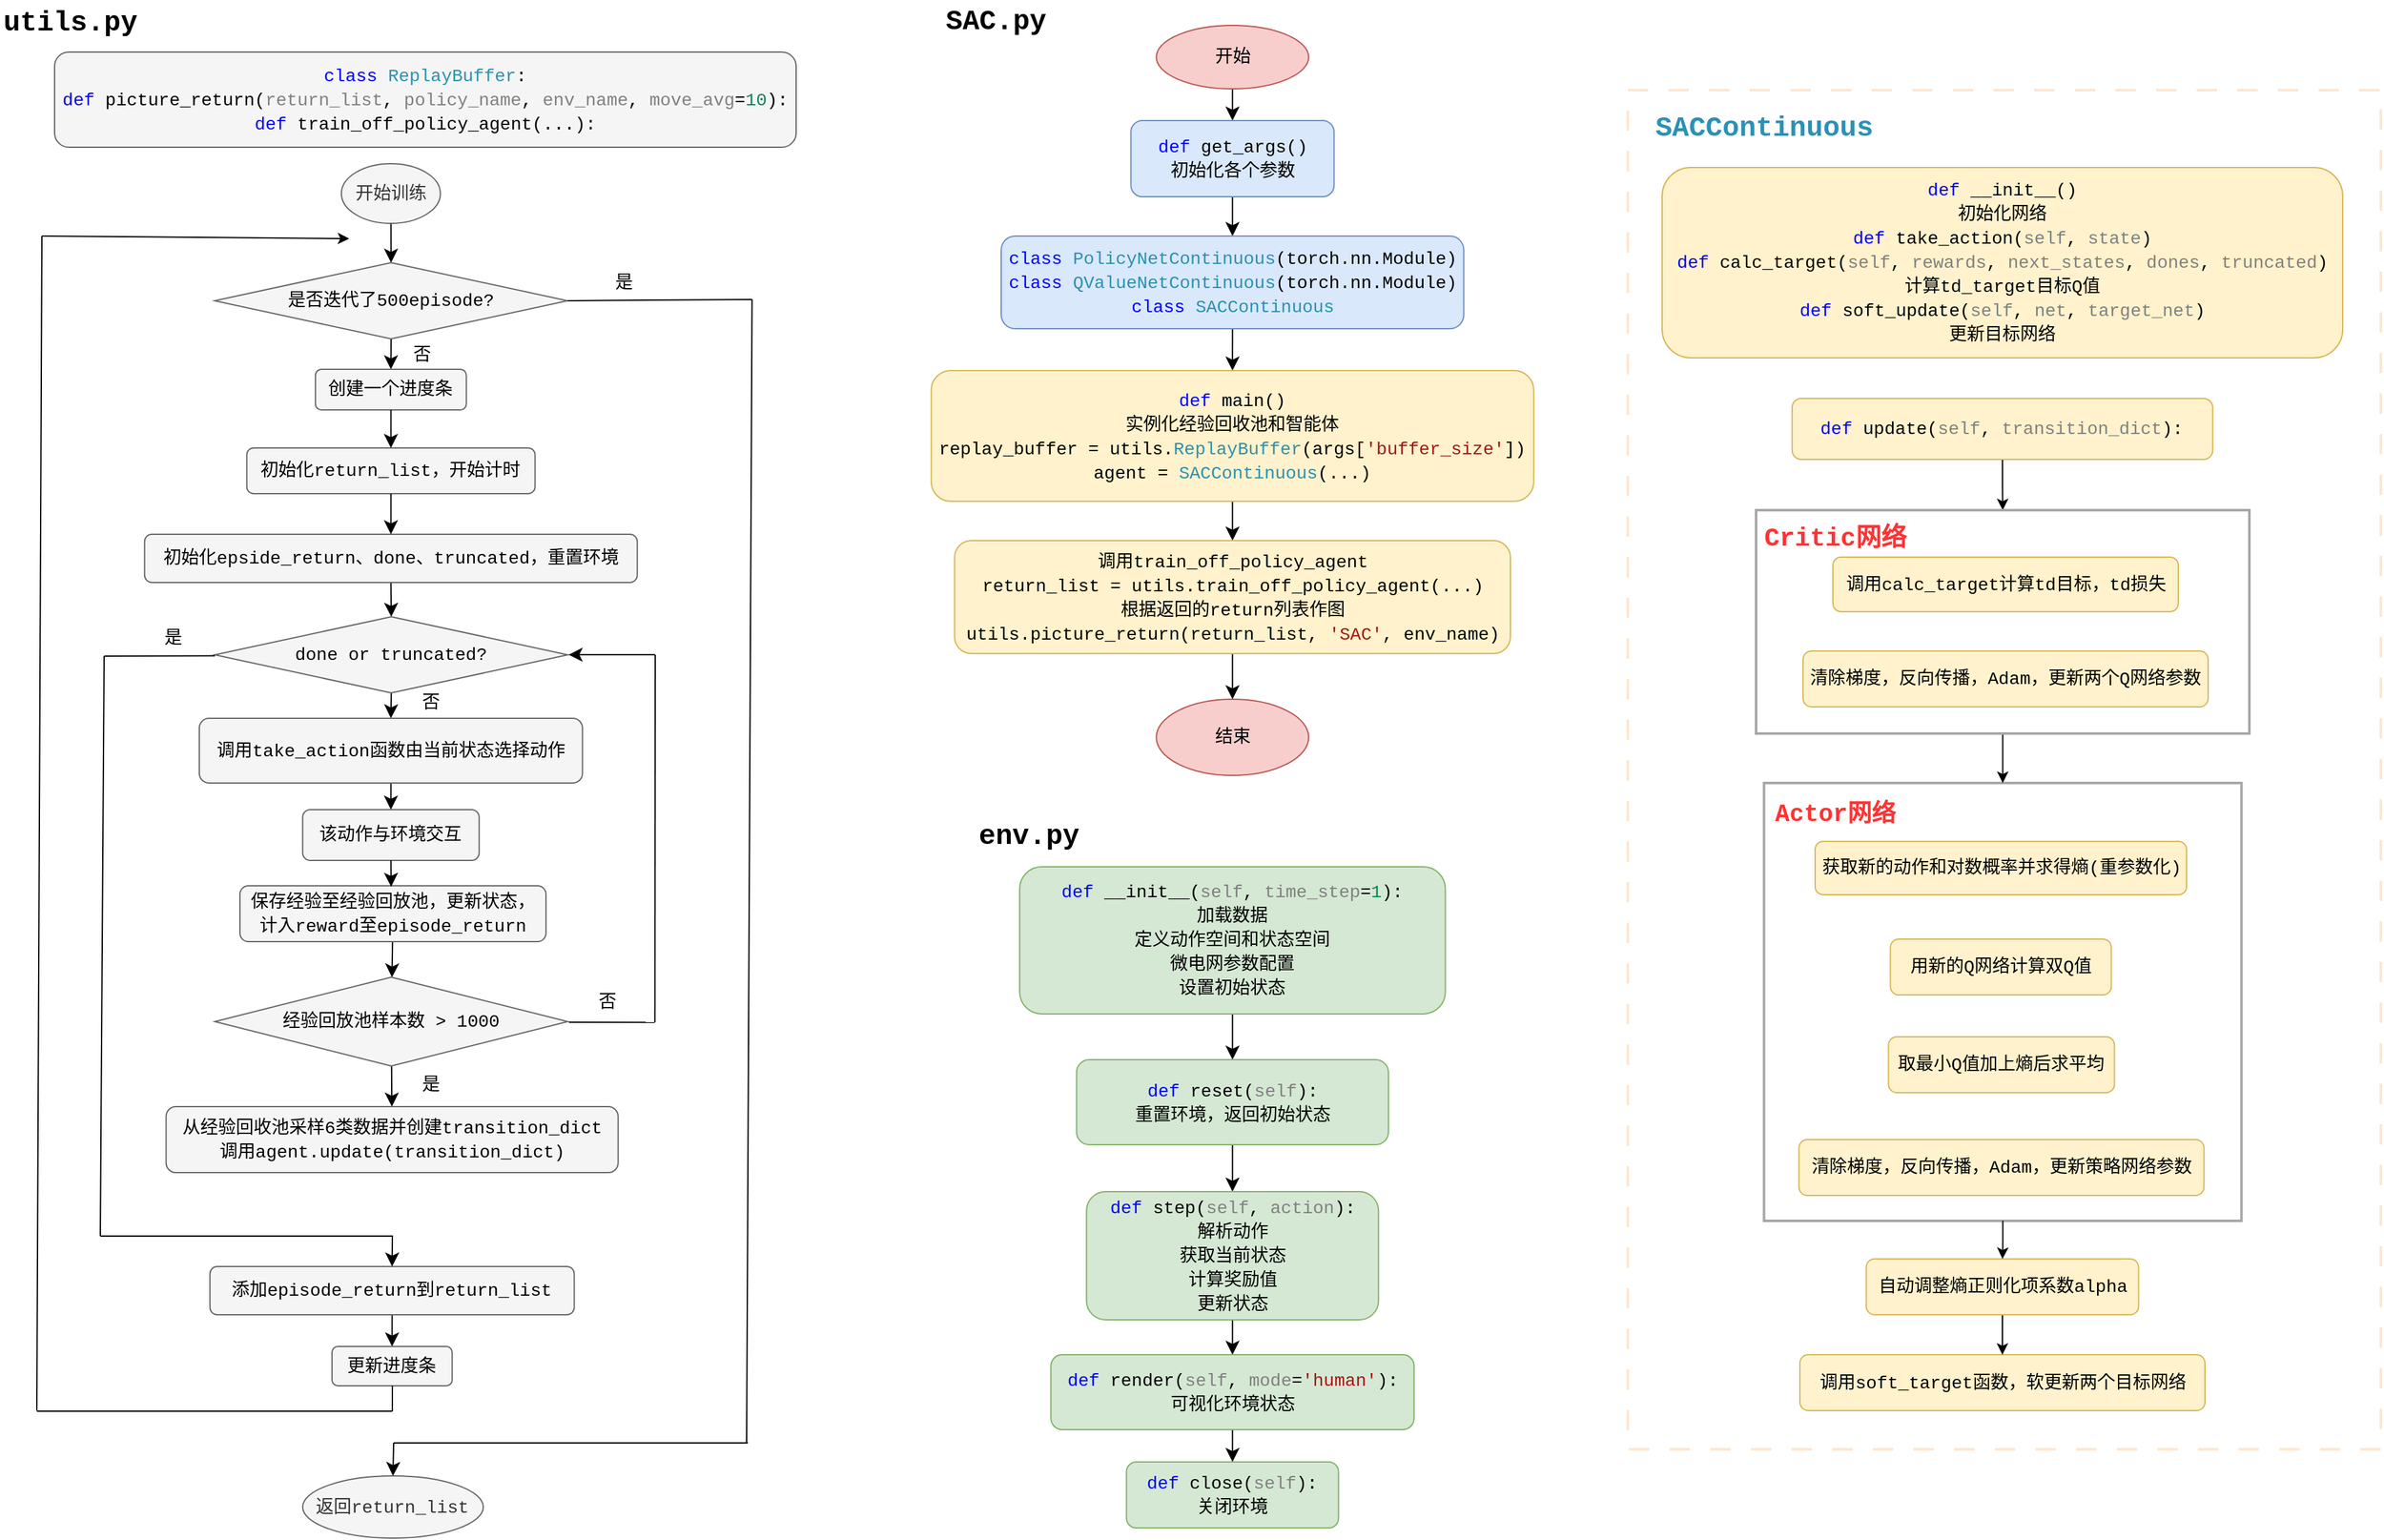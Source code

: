 <mxfile version="26.1.1">
  <diagram name="Page-1" id="2-K37lG_qAuhPMhZeAws">
    <mxGraphModel dx="798" dy="810" grid="0" gridSize="10" guides="1" tooltips="1" connect="1" arrows="1" fold="1" page="0" pageScale="1" pageWidth="850" pageHeight="1100" math="0" shadow="0">
      <root>
        <mxCell id="0" />
        <mxCell id="1" parent="0" />
        <mxCell id="En-3-Ab8u_--9aWws0Ke-8" value="" style="rounded=0;whiteSpace=wrap;html=1;fillStyle=auto;strokeWidth=2;strokeColor=light-dark(#ffe6cc, #ededed);dashed=1;dashPattern=8 8;" vertex="1" parent="1">
          <mxGeometry x="1306" y="-62" width="593" height="1071" as="geometry" />
        </mxCell>
        <mxCell id="_XnJlNF0hF8tQ8OMko_6-184" value="&lt;span style=&quot;font-family: &amp;quot;JetBrains Mono&amp;quot;, Consolas, &amp;quot;Courier New&amp;quot;, monospace, Consolas, &amp;quot;Courier New&amp;quot;, monospace; white-space-collapse: preserve;&quot;&gt;&lt;font style=&quot;font-size: 22px;&quot;&gt;SAC.py&lt;/font&gt;&lt;/span&gt;" style="text;strokeColor=none;fillColor=none;html=1;fontSize=24;fontStyle=1;verticalAlign=middle;align=center;" parent="1" vertex="1">
          <mxGeometry x="753.77" y="-133" width="108.23" height="32" as="geometry" />
        </mxCell>
        <mxCell id="_XnJlNF0hF8tQ8OMko_6-1" style="edgeStyle=none;curved=1;rounded=0;orthogonalLoop=1;jettySize=auto;html=1;exitX=0.5;exitY=1;exitDx=0;exitDy=0;entryX=0.5;entryY=0;entryDx=0;entryDy=0;fontSize=12;startSize=8;endSize=8;" parent="1" source="_XnJlNF0hF8tQ8OMko_6-2" target="_XnJlNF0hF8tQ8OMko_6-4" edge="1">
          <mxGeometry relative="1" as="geometry" />
        </mxCell>
        <mxCell id="_XnJlNF0hF8tQ8OMko_6-2" value="&lt;div style=&quot;font-family: &amp;quot;JetBrains Mono&amp;quot;, Consolas, &amp;quot;Courier New&amp;quot;, monospace, Consolas, &amp;quot;Courier New&amp;quot;, monospace; font-size: 14px; line-height: 19px; white-space: pre;&quot;&gt;&lt;span style=&quot;color: rgb(0, 0, 255);&quot;&gt;def&lt;/span&gt; __init__(&lt;span style=&quot;color: rgb(128, 128, 128);&quot;&gt;self&lt;/span&gt;, &lt;span style=&quot;color: rgb(128, 128, 128);&quot;&gt;time_step&lt;/span&gt;=&lt;span style=&quot;color: rgb(9, 134, 88);&quot;&gt;1&lt;/span&gt;):&lt;/div&gt;&lt;div style=&quot;font-family: &amp;quot;JetBrains Mono&amp;quot;, Consolas, &amp;quot;Courier New&amp;quot;, monospace, Consolas, &amp;quot;Courier New&amp;quot;, monospace; font-size: 14px; line-height: 19px; white-space: pre;&quot;&gt;加载数据&lt;/div&gt;&lt;div style=&quot;font-family: &amp;quot;JetBrains Mono&amp;quot;, Consolas, &amp;quot;Courier New&amp;quot;, monospace, Consolas, &amp;quot;Courier New&amp;quot;, monospace; font-size: 14px; line-height: 19px; white-space: pre;&quot;&gt;定义动作空间和状态空间&lt;/div&gt;&lt;div style=&quot;font-family: &amp;quot;JetBrains Mono&amp;quot;, Consolas, &amp;quot;Courier New&amp;quot;, monospace, Consolas, &amp;quot;Courier New&amp;quot;, monospace; font-size: 14px; line-height: 19px; white-space: pre;&quot;&gt;微电网参数配置&lt;/div&gt;&lt;div style=&quot;font-family: &amp;quot;JetBrains Mono&amp;quot;, Consolas, &amp;quot;Courier New&amp;quot;, monospace, Consolas, &amp;quot;Courier New&amp;quot;, monospace; font-size: 14px; line-height: 19px; white-space: pre;&quot;&gt;设置初始状态&lt;/div&gt;" style="rounded=1;whiteSpace=wrap;html=1;fillColor=#d5e8d4;strokeColor=#82b366;fontFamily=Poppins;fontSource=https%3A%2F%2Ffonts.googleapis.com%2Fcss%3Ffamily%3DPoppins;" parent="1" vertex="1">
          <mxGeometry x="827.03" y="550" width="335.26" height="116" as="geometry" />
        </mxCell>
        <mxCell id="_XnJlNF0hF8tQ8OMko_6-10" style="edgeStyle=none;curved=1;rounded=0;orthogonalLoop=1;jettySize=auto;html=1;exitX=0.5;exitY=1;exitDx=0;exitDy=0;entryX=0.5;entryY=0;entryDx=0;entryDy=0;fontSize=12;startSize=8;endSize=8;" parent="1" source="_XnJlNF0hF8tQ8OMko_6-4" target="_XnJlNF0hF8tQ8OMko_6-6" edge="1">
          <mxGeometry relative="1" as="geometry" />
        </mxCell>
        <mxCell id="_XnJlNF0hF8tQ8OMko_6-4" value="&lt;div style=&quot;font-family: &amp;quot;JetBrains Mono&amp;quot;, Consolas, &amp;quot;Courier New&amp;quot;, monospace, Consolas, &amp;quot;Courier New&amp;quot;, monospace; font-size: 14px; line-height: 19px; white-space: pre;&quot;&gt;&lt;span style=&quot;color: rgb(0, 0, 255);&quot;&gt;def&lt;/span&gt; reset(&lt;span style=&quot;color: rgb(128, 128, 128);&quot;&gt;self&lt;/span&gt;):&lt;/div&gt;&lt;div style=&quot;font-family: &amp;quot;JetBrains Mono&amp;quot;, Consolas, &amp;quot;Courier New&amp;quot;, monospace, Consolas, &amp;quot;Courier New&amp;quot;, monospace; font-size: 14px; line-height: 19px; white-space: pre;&quot;&gt;重置环境，返回初始状态&lt;/div&gt;" style="rounded=1;whiteSpace=wrap;html=1;fillColor=#d5e8d4;strokeColor=#82b366;fontFamily=Poppins;fontSource=https%3A%2F%2Ffonts.googleapis.com%2Fcss%3Ffamily%3DPoppins;align=center;" parent="1" vertex="1">
          <mxGeometry x="871.84" y="702" width="245.63" height="67" as="geometry" />
        </mxCell>
        <mxCell id="_XnJlNF0hF8tQ8OMko_6-25" style="edgeStyle=none;curved=1;rounded=0;orthogonalLoop=1;jettySize=auto;html=1;exitX=0.5;exitY=1;exitDx=0;exitDy=0;entryX=0.5;entryY=0;entryDx=0;entryDy=0;fontSize=12;startSize=8;endSize=8;" parent="1" source="_XnJlNF0hF8tQ8OMko_6-6" target="_XnJlNF0hF8tQ8OMko_6-7" edge="1">
          <mxGeometry relative="1" as="geometry" />
        </mxCell>
        <mxCell id="_XnJlNF0hF8tQ8OMko_6-6" value="&lt;div style=&quot;font-family: &amp;quot;JetBrains Mono&amp;quot;, Consolas, &amp;quot;Courier New&amp;quot;, monospace, Consolas, &amp;quot;Courier New&amp;quot;, monospace; font-size: 14px; line-height: 19px; white-space: pre;&quot;&gt;&lt;span style=&quot;color: rgb(0, 0, 255);&quot;&gt;def&lt;/span&gt; step(&lt;span style=&quot;color: rgb(128, 128, 128);&quot;&gt;self&lt;/span&gt;, &lt;span style=&quot;color: rgb(128, 128, 128);&quot;&gt;action&lt;/span&gt;):&lt;/div&gt;&lt;div style=&quot;font-family: &amp;quot;JetBrains Mono&amp;quot;, Consolas, &amp;quot;Courier New&amp;quot;, monospace, Consolas, &amp;quot;Courier New&amp;quot;, monospace; font-size: 14px; line-height: 19px; white-space: pre;&quot;&gt;解析动作&lt;/div&gt;&lt;div style=&quot;font-family: &amp;quot;JetBrains Mono&amp;quot;, Consolas, &amp;quot;Courier New&amp;quot;, monospace, Consolas, &amp;quot;Courier New&amp;quot;, monospace; font-size: 14px; line-height: 19px; white-space: pre;&quot;&gt;获取当前状态&lt;/div&gt;&lt;div style=&quot;font-family: &amp;quot;JetBrains Mono&amp;quot;, Consolas, &amp;quot;Courier New&amp;quot;, monospace, Consolas, &amp;quot;Courier New&amp;quot;, monospace; font-size: 14px; line-height: 19px; white-space: pre;&quot;&gt;计算奖励值&lt;/div&gt;&lt;div style=&quot;font-family: &amp;quot;JetBrains Mono&amp;quot;, Consolas, &amp;quot;Courier New&amp;quot;, monospace, Consolas, &amp;quot;Courier New&amp;quot;, monospace; font-size: 14px; line-height: 19px; white-space: pre;&quot;&gt;更新状态&lt;/div&gt;" style="rounded=1;whiteSpace=wrap;html=1;fillColor=#d5e8d4;strokeColor=#82b366;fontFamily=Poppins;fontSource=https%3A%2F%2Ffonts.googleapis.com%2Fcss%3Ffamily%3DPoppins;align=center;" parent="1" vertex="1">
          <mxGeometry x="879.65" y="806" width="230" height="101" as="geometry" />
        </mxCell>
        <mxCell id="_XnJlNF0hF8tQ8OMko_6-26" style="edgeStyle=none;curved=1;rounded=0;orthogonalLoop=1;jettySize=auto;html=1;exitX=0.5;exitY=1;exitDx=0;exitDy=0;entryX=0.5;entryY=0;entryDx=0;entryDy=0;fontSize=12;startSize=8;endSize=8;" parent="1" source="_XnJlNF0hF8tQ8OMko_6-7" target="_XnJlNF0hF8tQ8OMko_6-9" edge="1">
          <mxGeometry relative="1" as="geometry" />
        </mxCell>
        <mxCell id="_XnJlNF0hF8tQ8OMko_6-7" value="&lt;div style=&quot;font-family: &amp;quot;JetBrains Mono&amp;quot;, Consolas, &amp;quot;Courier New&amp;quot;, monospace, Consolas, &amp;quot;Courier New&amp;quot;, monospace; font-size: 14px; line-height: 19px; white-space: pre;&quot;&gt;&lt;span style=&quot;color: rgb(0, 0, 255);&quot;&gt;def&lt;/span&gt; render(&lt;span style=&quot;color: rgb(128, 128, 128);&quot;&gt;self&lt;/span&gt;, &lt;span style=&quot;color: rgb(128, 128, 128);&quot;&gt;mode&lt;/span&gt;=&lt;span style=&quot;color: rgb(163, 21, 21);&quot;&gt;&#39;human&#39;&lt;/span&gt;):&lt;/div&gt;&lt;div style=&quot;font-family: &amp;quot;JetBrains Mono&amp;quot;, Consolas, &amp;quot;Courier New&amp;quot;, monospace, Consolas, &amp;quot;Courier New&amp;quot;, monospace; font-size: 14px; line-height: 19px; white-space: pre;&quot;&gt;可视化环境状态&lt;/div&gt;" style="rounded=1;whiteSpace=wrap;html=1;fillColor=#d5e8d4;strokeColor=#82b366;fontFamily=Poppins;fontSource=https%3A%2F%2Ffonts.googleapis.com%2Fcss%3Ffamily%3DPoppins;align=center;" parent="1" vertex="1">
          <mxGeometry x="851.65" y="934.5" width="286" height="59" as="geometry" />
        </mxCell>
        <mxCell id="_XnJlNF0hF8tQ8OMko_6-9" value="&lt;div style=&quot;font-family: &amp;quot;JetBrains Mono&amp;quot;, Consolas, &amp;quot;Courier New&amp;quot;, monospace, Consolas, &amp;quot;Courier New&amp;quot;, monospace; font-size: 14px; line-height: 19px; white-space: pre;&quot;&gt;&lt;span style=&quot;color: rgb(0, 0, 255);&quot;&gt;def&lt;/span&gt; close(&lt;span style=&quot;color: rgb(128, 128, 128);&quot;&gt;self&lt;/span&gt;):&lt;/div&gt;&lt;div style=&quot;font-family: &amp;quot;JetBrains Mono&amp;quot;, Consolas, &amp;quot;Courier New&amp;quot;, monospace, Consolas, &amp;quot;Courier New&amp;quot;, monospace; font-size: 14px; line-height: 19px; white-space: pre;&quot;&gt;关闭环境&lt;/div&gt;" style="rounded=1;whiteSpace=wrap;html=1;fillColor=#d5e8d4;strokeColor=#82b366;fontFamily=Poppins;fontSource=https%3A%2F%2Ffonts.googleapis.com%2Fcss%3Ffamily%3DPoppins;align=center;" parent="1" vertex="1">
          <mxGeometry x="911.15" y="1019" width="167.01" height="52" as="geometry" />
        </mxCell>
        <mxCell id="_XnJlNF0hF8tQ8OMko_6-12" style="edgeStyle=none;curved=1;rounded=0;orthogonalLoop=1;jettySize=auto;html=1;exitX=0.5;exitY=1;exitDx=0;exitDy=0;fontSize=12;startSize=8;endSize=8;" parent="1" target="_XnJlNF0hF8tQ8OMko_6-15" edge="1">
          <mxGeometry relative="1" as="geometry">
            <mxPoint x="994.64" y="-64" as="sourcePoint" />
          </mxGeometry>
        </mxCell>
        <mxCell id="_XnJlNF0hF8tQ8OMko_6-14" style="edgeStyle=none;curved=1;rounded=0;orthogonalLoop=1;jettySize=auto;html=1;exitX=0.5;exitY=1;exitDx=0;exitDy=0;entryX=0.5;entryY=0;entryDx=0;entryDy=0;fontSize=12;startSize=8;endSize=8;" parent="1" source="_XnJlNF0hF8tQ8OMko_6-15" target="_XnJlNF0hF8tQ8OMko_6-17" edge="1">
          <mxGeometry relative="1" as="geometry" />
        </mxCell>
        <mxCell id="_XnJlNF0hF8tQ8OMko_6-15" value="&lt;div style=&quot;font-family: &amp;quot;JetBrains Mono&amp;quot;, Consolas, &amp;quot;Courier New&amp;quot;, monospace, Consolas, &amp;quot;Courier New&amp;quot;, monospace; font-size: 14px; line-height: 19px; white-space: pre;&quot;&gt;&lt;span style=&quot;color: rgb(0, 0, 255);&quot;&gt;def&lt;/span&gt; get_args()&lt;/div&gt;&lt;div style=&quot;font-family: &amp;quot;JetBrains Mono&amp;quot;, Consolas, &amp;quot;Courier New&amp;quot;, monospace, Consolas, &amp;quot;Courier New&amp;quot;, monospace; font-size: 14px; line-height: 19px; white-space: pre;&quot;&gt;初始化各个参数&lt;/div&gt;" style="rounded=1;whiteSpace=wrap;html=1;fillColor=#dae8fc;strokeColor=#6c8ebf;fontFamily=Poppins;fontSource=https%3A%2F%2Ffonts.googleapis.com%2Fcss%3Ffamily%3DPoppins;" parent="1" vertex="1">
          <mxGeometry x="914.64" y="-38" width="160" height="60" as="geometry" />
        </mxCell>
        <mxCell id="_XnJlNF0hF8tQ8OMko_6-16" value="" style="edgeStyle=none;curved=1;rounded=0;orthogonalLoop=1;jettySize=auto;html=1;fontSize=12;startSize=8;endSize=8;" parent="1" source="_XnJlNF0hF8tQ8OMko_6-17" target="_XnJlNF0hF8tQ8OMko_6-19" edge="1">
          <mxGeometry relative="1" as="geometry" />
        </mxCell>
        <mxCell id="_XnJlNF0hF8tQ8OMko_6-17" value="&lt;div style=&quot;font-family: &amp;quot;JetBrains Mono&amp;quot;, Consolas, &amp;quot;Courier New&amp;quot;, monospace, Consolas, &amp;quot;Courier New&amp;quot;, monospace; font-size: 14px; line-height: 19px; white-space: pre;&quot;&gt;&lt;span style=&quot;color: rgb(0, 0, 255);&quot;&gt;class&lt;/span&gt; &lt;span style=&quot;color: rgb(43, 145, 175);&quot;&gt;PolicyNetContinuous&lt;/span&gt;(torch.nn.&lt;span&gt;&lt;font style=&quot;color: rgb(0, 0, 0);&quot;&gt;Module&lt;/font&gt;&lt;/span&gt;)&lt;/div&gt;&lt;div&gt;&lt;div style=&quot;font-family: &amp;quot;JetBrains Mono&amp;quot;, Consolas, &amp;quot;Courier New&amp;quot;, monospace, Consolas, &amp;quot;Courier New&amp;quot;, monospace; font-size: 14px; line-height: 19px; white-space: pre;&quot;&gt;&lt;span style=&quot;color: rgb(0, 0, 255);&quot;&gt;class&lt;/span&gt; &lt;span style=&quot;color: rgb(43, 145, 175);&quot;&gt;QValueNetContinuous&lt;/span&gt;(torch.nn.&lt;span&gt;&lt;font style=&quot;color: rgb(0, 0, 0);&quot;&gt;Module&lt;/font&gt;&lt;/span&gt;)&lt;/div&gt;&lt;div style=&quot;font-family: &amp;quot;JetBrains Mono&amp;quot;, Consolas, &amp;quot;Courier New&amp;quot;, monospace, Consolas, &amp;quot;Courier New&amp;quot;, monospace; font-size: 14px; line-height: 19px; white-space: pre;&quot;&gt;&lt;div style=&quot;line-height: 19px;&quot;&gt;&lt;span style=&quot;color: rgb(0, 0, 255);&quot;&gt;class&lt;/span&gt; &lt;span style=&quot;color: rgb(43, 145, 175);&quot;&gt;SACContinuous&lt;/span&gt;&lt;/div&gt;&lt;/div&gt;&lt;/div&gt;" style="rounded=1;whiteSpace=wrap;html=1;fillColor=#dae8fc;strokeColor=#6c8ebf;fontFamily=Poppins;fontSource=https%3A%2F%2Ffonts.googleapis.com%2Fcss%3Ffamily%3DPoppins;align=center;" parent="1" vertex="1">
          <mxGeometry x="812.52" y="53" width="364.25" height="73" as="geometry" />
        </mxCell>
        <mxCell id="_XnJlNF0hF8tQ8OMko_6-64" value="" style="edgeStyle=none;curved=1;rounded=0;orthogonalLoop=1;jettySize=auto;html=1;fontSize=12;startSize=8;endSize=8;" parent="1" source="_XnJlNF0hF8tQ8OMko_6-19" target="_XnJlNF0hF8tQ8OMko_6-63" edge="1">
          <mxGeometry relative="1" as="geometry" />
        </mxCell>
        <mxCell id="_XnJlNF0hF8tQ8OMko_6-19" value="&lt;div style=&quot;font-family: &amp;quot;JetBrains Mono&amp;quot;, Consolas, &amp;quot;Courier New&amp;quot;, monospace, Consolas, &amp;quot;Courier New&amp;quot;, monospace; font-size: 14px; line-height: 19px; white-space: pre;&quot;&gt;&lt;span style=&quot;color: rgb(0, 0, 255);&quot;&gt;def&lt;/span&gt; main()&lt;/div&gt;&lt;div style=&quot;font-family: &amp;quot;JetBrains Mono&amp;quot;, Consolas, &amp;quot;Courier New&amp;quot;, monospace, Consolas, &amp;quot;Courier New&amp;quot;, monospace; font-size: 14px; line-height: 19px; white-space: pre;&quot;&gt;实例化经验回收池和智能体&lt;/div&gt;&lt;div style=&quot;font-family: &amp;quot;JetBrains Mono&amp;quot;, Consolas, &amp;quot;Courier New&amp;quot;, monospace, Consolas, &amp;quot;Courier New&amp;quot;, monospace; font-size: 14px; line-height: 19px; white-space: pre;&quot;&gt;&lt;div style=&quot;line-height: 19px;&quot;&gt;replay_buffer = utils.&lt;span style=&quot;color: rgb(43, 145, 175);&quot;&gt;ReplayBuffer&lt;/span&gt;(args[&lt;span style=&quot;color: rgb(163, 21, 21);&quot;&gt;&#39;buffer_size&#39;&lt;/span&gt;])&lt;/div&gt;&lt;div style=&quot;line-height: 19px;&quot;&gt;&lt;div style=&quot;line-height: 19px;&quot;&gt;agent = &lt;span style=&quot;color: rgb(43, 145, 175);&quot;&gt;SACContinuous&lt;/span&gt;(...)&lt;/div&gt;&lt;/div&gt;&lt;/div&gt;" style="whiteSpace=wrap;html=1;fontFamily=Poppins;align=center;fillColor=#fff2cc;strokeColor=#d6b656;rounded=1;fontSource=https%3A%2F%2Ffonts.googleapis.com%2Fcss%3Ffamily%3DPoppins;" parent="1" vertex="1">
          <mxGeometry x="757.39" y="159" width="474.5" height="103" as="geometry" />
        </mxCell>
        <mxCell id="_XnJlNF0hF8tQ8OMko_6-22" value="&lt;div style=&quot;font-family: &amp;quot;JetBrains Mono&amp;quot;, Consolas, &amp;quot;Courier New&amp;quot;, monospace, Consolas, &amp;quot;Courier New&amp;quot;, monospace; font-size: 14px; line-height: 19px; white-space: pre;&quot;&gt;&lt;div style=&quot;line-height: 19px;&quot;&gt;&lt;span style=&quot;color: rgb(0, 0, 255);&quot;&gt;def&lt;/span&gt; __init__()&lt;/div&gt;&lt;div style=&quot;line-height: 19px;&quot;&gt;初始化网络&lt;/div&gt;&lt;div style=&quot;line-height: 19px;&quot;&gt;&lt;div style=&quot;line-height: 19px;&quot;&gt;&lt;span style=&quot;color: rgb(0, 0, 255);&quot;&gt;def&lt;/span&gt; take_action(&lt;span style=&quot;color: rgb(128, 128, 128);&quot;&gt;self&lt;/span&gt;, &lt;span style=&quot;color: rgb(128, 128, 128);&quot;&gt;state&lt;/span&gt;)&lt;/div&gt;&lt;div style=&quot;line-height: 19px;&quot;&gt;&lt;div style=&quot;line-height: 19px;&quot;&gt;&lt;span style=&quot;color: rgb(0, 0, 255);&quot;&gt;def&lt;/span&gt; calc_target(&lt;span style=&quot;color: rgb(128, 128, 128);&quot;&gt;self&lt;/span&gt;, &lt;span style=&quot;color: rgb(128, 128, 128);&quot;&gt;rewards&lt;/span&gt;, &lt;span style=&quot;color: rgb(128, 128, 128);&quot;&gt;next_states&lt;/span&gt;, &lt;span style=&quot;color: rgb(128, 128, 128);&quot;&gt;dones&lt;/span&gt;, &lt;span style=&quot;color: rgb(128, 128, 128);&quot;&gt;truncated&lt;/span&gt;)&lt;/div&gt;&lt;div style=&quot;line-height: 19px;&quot;&gt;计算td_target目标Q值&lt;/div&gt;&lt;div style=&quot;line-height: 19px;&quot;&gt;&lt;div style=&quot;line-height: 19px;&quot;&gt;&lt;span style=&quot;color: rgb(0, 0, 255);&quot;&gt;def&lt;/span&gt; soft_update(&lt;span style=&quot;color: rgb(128, 128, 128);&quot;&gt;self&lt;/span&gt;, &lt;span style=&quot;color: rgb(128, 128, 128);&quot;&gt;net&lt;/span&gt;, &lt;span style=&quot;color: rgb(128, 128, 128);&quot;&gt;target_net&lt;/span&gt;)&lt;/div&gt;&lt;div style=&quot;line-height: 19px;&quot;&gt;更新目标网络&lt;/div&gt;&lt;/div&gt;&lt;/div&gt;&lt;/div&gt;&lt;/div&gt;" style="whiteSpace=wrap;html=1;fontFamily=Poppins;align=center;fillColor=#fff2cc;strokeColor=#d6b656;rounded=1;fontSource=https%3A%2F%2Ffonts.googleapis.com%2Fcss%3Ffamily%3DPoppins;" parent="1" vertex="1">
          <mxGeometry x="1333" y="-1" width="536" height="150" as="geometry" />
        </mxCell>
        <mxCell id="En-3-Ab8u_--9aWws0Ke-1" style="edgeStyle=orthogonalEdgeStyle;rounded=0;orthogonalLoop=1;jettySize=auto;html=1;entryX=0.5;entryY=0;entryDx=0;entryDy=0;" edge="1" parent="1" source="_XnJlNF0hF8tQ8OMko_6-24" target="_XnJlNF0hF8tQ8OMko_6-35">
          <mxGeometry relative="1" as="geometry" />
        </mxCell>
        <mxCell id="_XnJlNF0hF8tQ8OMko_6-24" value="&lt;div style=&quot;font-family: &amp;quot;JetBrains Mono&amp;quot;, Consolas, &amp;quot;Courier New&amp;quot;, monospace, Consolas, &amp;quot;Courier New&amp;quot;, monospace; font-size: 14px; line-height: 19px; white-space: pre;&quot;&gt;&lt;div style=&quot;line-height: 19px;&quot;&gt;&lt;span style=&quot;color: rgb(0, 0, 255);&quot;&gt;def&lt;/span&gt; update(&lt;span style=&quot;color: rgb(128, 128, 128);&quot;&gt;self&lt;/span&gt;, &lt;span style=&quot;color: rgb(128, 128, 128);&quot;&gt;transition_dict&lt;/span&gt;):&lt;/div&gt;&lt;/div&gt;" style="whiteSpace=wrap;html=1;fontFamily=Poppins;align=center;fillColor=#fff2cc;strokeColor=#d6b656;rounded=1;fontSource=https%3A%2F%2Ffonts.googleapis.com%2Fcss%3Ffamily%3DPoppins;" parent="1" vertex="1">
          <mxGeometry x="1435.37" y="181" width="331.25" height="48" as="geometry" />
        </mxCell>
        <mxCell id="_XnJlNF0hF8tQ8OMko_6-27" value="&lt;div style=&quot;font-family: &amp;quot;JetBrains Mono&amp;quot;, Consolas, &amp;quot;Courier New&amp;quot;, monospace, Consolas, &amp;quot;Courier New&amp;quot;, monospace; font-size: 14px; line-height: 19px; white-space: pre;&quot;&gt;&lt;div style=&quot;color: rgb(0, 0, 0); line-height: 19px;&quot;&gt;&lt;span style=&quot;background-color: transparent; color: rgb(0, 0, 255);&quot;&gt;&lt;span style=&quot;color: rgb(0, 0, 255);&quot;&gt;class&lt;/span&gt;&lt;span style=&quot;color: rgb(0, 0, 0);&quot;&gt; &lt;/span&gt;&lt;span style=&quot;color: rgb(43, 145, 175);&quot;&gt;ReplayBuffer&lt;/span&gt;&lt;span style=&quot;color: rgb(0, 0, 0);&quot;&gt;:&lt;/span&gt;&lt;/span&gt;&lt;/div&gt;&lt;div style=&quot;color: rgb(0, 0, 0); line-height: 19px;&quot;&gt;&lt;span style=&quot;background-color: transparent; color: rgb(0, 0, 255);&quot;&gt;&lt;span style=&quot;color: rgb(0, 0, 0);&quot;&gt;&lt;div style=&quot;color: rgb(0, 0, 0); line-height: 19px;&quot;&gt;&lt;span style=&quot;color: rgb(0, 0, 255);&quot;&gt;def&lt;/span&gt; picture_return(&lt;span style=&quot;color: rgb(128, 128, 128);&quot;&gt;return_list&lt;/span&gt;, &lt;span style=&quot;color: rgb(128, 128, 128);&quot;&gt;policy_name&lt;/span&gt;, &lt;span style=&quot;color: rgb(128, 128, 128);&quot;&gt;env_name&lt;/span&gt;, &lt;span style=&quot;color: rgb(128, 128, 128);&quot;&gt;move_avg&lt;/span&gt;=&lt;span style=&quot;color: rgb(9, 134, 88);&quot;&gt;10&lt;/span&gt;):&lt;/div&gt;&lt;/span&gt;&lt;/span&gt;&lt;/div&gt;&lt;div style=&quot;color: rgb(0, 0, 0); line-height: 19px;&quot;&gt;&lt;span style=&quot;background-color: transparent; color: rgb(0, 0, 255);&quot;&gt;def&lt;/span&gt;&lt;span style=&quot;color: light-dark(rgb(0, 0, 0), rgb(237, 237, 237)); background-color: transparent;&quot;&gt; train_off_policy_agent(...):&lt;/span&gt;&lt;/div&gt;&lt;/div&gt;" style="whiteSpace=wrap;html=1;fontFamily=Poppins;align=center;fillColor=#f5f5f5;strokeColor=#666666;rounded=1;fontSource=https%3A%2F%2Ffonts.googleapis.com%2Fcss%3Ffamily%3DPoppins;fontColor=#333333;" parent="1" vertex="1">
          <mxGeometry x="67" y="-92" width="584" height="75" as="geometry" />
        </mxCell>
        <mxCell id="_XnJlNF0hF8tQ8OMko_6-47" value="&lt;div style=&quot;font-family: &amp;quot;JetBrains Mono&amp;quot;, Consolas, &amp;quot;Courier New&amp;quot;, monospace, Consolas, &amp;quot;Courier New&amp;quot;, monospace; font-size: 14px; line-height: 19px; white-space: pre;&quot;&gt;&lt;div style=&quot;line-height: 19px;&quot;&gt;&lt;span style=&quot;background-color: transparent; color: light-dark(rgb(0, 0, 0), rgb(255, 255, 255));&quot;&gt;调用soft_target函数，软更新两个目标网络&lt;/span&gt;&lt;/div&gt;&lt;/div&gt;" style="whiteSpace=wrap;html=1;fontFamily=Poppins;align=center;fillColor=#fff2cc;strokeColor=#d6b656;rounded=1;fontSource=https%3A%2F%2Ffonts.googleapis.com%2Fcss%3Ffamily%3DPoppins;" parent="1" vertex="1">
          <mxGeometry x="1441.5" y="934.5" width="319" height="44" as="geometry" />
        </mxCell>
        <mxCell id="En-3-Ab8u_--9aWws0Ke-7" style="edgeStyle=orthogonalEdgeStyle;rounded=0;orthogonalLoop=1;jettySize=auto;html=1;exitX=0.5;exitY=1;exitDx=0;exitDy=0;entryX=0.5;entryY=0;entryDx=0;entryDy=0;" edge="1" parent="1" source="_XnJlNF0hF8tQ8OMko_6-48" target="_XnJlNF0hF8tQ8OMko_6-47">
          <mxGeometry relative="1" as="geometry" />
        </mxCell>
        <mxCell id="_XnJlNF0hF8tQ8OMko_6-48" value="&lt;div style=&quot;font-family: &amp;quot;JetBrains Mono&amp;quot;, Consolas, &amp;quot;Courier New&amp;quot;, monospace, Consolas, &amp;quot;Courier New&amp;quot;, monospace; font-size: 14px; line-height: 19px; white-space: pre;&quot;&gt;&lt;div style=&quot;line-height: 19px;&quot;&gt;自动调整熵正则化项系数alpha&lt;/div&gt;&lt;/div&gt;" style="whiteSpace=wrap;html=1;fontFamily=Poppins;align=center;fillColor=#fff2cc;strokeColor=#d6b656;rounded=1;fontSource=https%3A%2F%2Ffonts.googleapis.com%2Fcss%3Ffamily%3DPoppins;" parent="1" vertex="1">
          <mxGeometry x="1493.75" y="859" width="214.5" height="44" as="geometry" />
        </mxCell>
        <mxCell id="_XnJlNF0hF8tQ8OMko_6-159" style="edgeStyle=none;curved=1;rounded=0;orthogonalLoop=1;jettySize=auto;html=1;exitX=0.5;exitY=1;exitDx=0;exitDy=0;entryX=0.5;entryY=0;entryDx=0;entryDy=0;fontSize=12;startSize=8;endSize=8;" parent="1" source="_XnJlNF0hF8tQ8OMko_6-63" target="_XnJlNF0hF8tQ8OMko_6-146" edge="1">
          <mxGeometry relative="1" as="geometry" />
        </mxCell>
        <mxCell id="_XnJlNF0hF8tQ8OMko_6-63" value="&lt;div style=&quot;font-family: &amp;quot;JetBrains Mono&amp;quot;, Consolas, &amp;quot;Courier New&amp;quot;, monospace, Consolas, &amp;quot;Courier New&amp;quot;, monospace; font-size: 14px; line-height: 19px; white-space: pre;&quot;&gt;&lt;span style=&quot;background-color: transparent; color: light-dark(rgb(0, 0, 0), rgb(255, 255, 255));&quot;&gt;调用train_off_policy_agent&lt;/span&gt;&lt;/div&gt;&lt;div style=&quot;font-family: &amp;quot;JetBrains Mono&amp;quot;, Consolas, &amp;quot;Courier New&amp;quot;, monospace, Consolas, &amp;quot;Courier New&amp;quot;, monospace; font-size: 14px; line-height: 19px; white-space: pre;&quot;&gt;&lt;span style=&quot;background-color: transparent; color: light-dark(rgb(0, 0, 0), rgb(255, 255, 255));&quot;&gt;return_list = utils.train_off_policy_agent(...)&lt;/span&gt;&lt;/div&gt;&lt;div style=&quot;font-family: &amp;quot;JetBrains Mono&amp;quot;, Consolas, &amp;quot;Courier New&amp;quot;, monospace, Consolas, &amp;quot;Courier New&amp;quot;, monospace; font-size: 14px; line-height: 19px; white-space: pre;&quot;&gt;根据返回的return列表作图&lt;/div&gt;&lt;div style=&quot;font-family: &amp;quot;JetBrains Mono&amp;quot;, Consolas, &amp;quot;Courier New&amp;quot;, monospace, Consolas, &amp;quot;Courier New&amp;quot;, monospace; font-size: 14px; line-height: 19px; white-space: pre;&quot;&gt;&lt;div style=&quot;line-height: 19px;&quot;&gt;&lt;div style=&quot;line-height: 19px;&quot;&gt;&lt;div style=&quot;line-height: 19px;&quot;&gt;&lt;div style=&quot;line-height: 19px;&quot;&gt;utils.picture_return(return_list, &lt;span style=&quot;color: rgb(163, 21, 21);&quot;&gt;&#39;SAC&#39;&lt;/span&gt;, env_name)&lt;/div&gt;&lt;/div&gt;&lt;/div&gt;&lt;/div&gt;&lt;/div&gt;" style="whiteSpace=wrap;html=1;fontFamily=Poppins;align=center;fillColor=#fff2cc;strokeColor=#d6b656;rounded=1;fontSource=https%3A%2F%2Ffonts.googleapis.com%2Fcss%3Ffamily%3DPoppins;" parent="1" vertex="1">
          <mxGeometry x="775.77" y="293" width="437.75" height="89" as="geometry" />
        </mxCell>
        <mxCell id="_XnJlNF0hF8tQ8OMko_6-109" style="edgeStyle=none;curved=1;rounded=0;orthogonalLoop=1;jettySize=auto;html=1;exitX=0.5;exitY=1;exitDx=0;exitDy=0;entryX=0.5;entryY=0;entryDx=0;entryDy=0;fontSize=12;startSize=8;endSize=8;" parent="1" target="_XnJlNF0hF8tQ8OMko_6-104" edge="1">
          <mxGeometry relative="1" as="geometry">
            <mxPoint x="331.86" y="38" as="sourcePoint" />
          </mxGeometry>
        </mxCell>
        <mxCell id="_XnJlNF0hF8tQ8OMko_6-110" style="edgeStyle=none;curved=1;rounded=0;orthogonalLoop=1;jettySize=auto;html=1;exitX=0.5;exitY=1;exitDx=0;exitDy=0;entryX=0.5;entryY=0;entryDx=0;entryDy=0;fontSize=12;startSize=8;endSize=8;" parent="1" source="_XnJlNF0hF8tQ8OMko_6-104" target="_XnJlNF0hF8tQ8OMko_6-105" edge="1">
          <mxGeometry relative="1" as="geometry" />
        </mxCell>
        <mxCell id="_XnJlNF0hF8tQ8OMko_6-104" value="&lt;span style=&quot;color: rgb(0, 0, 0); font-family: &amp;quot;JetBrains Mono&amp;quot;, Consolas, &amp;quot;Courier New&amp;quot;, monospace, Consolas, &amp;quot;Courier New&amp;quot;, monospace; font-size: 14px; white-space: pre;&quot;&gt;是否迭代了500episode?&lt;/span&gt;" style="rhombus;whiteSpace=wrap;html=1;fillColor=#f5f5f5;fontColor=#333333;strokeColor=#666666;" parent="1" vertex="1">
          <mxGeometry x="193.03" y="74" width="277.93" height="60" as="geometry" />
        </mxCell>
        <mxCell id="_XnJlNF0hF8tQ8OMko_6-146" value="&lt;span style=&quot;font-family: &amp;quot;JetBrains Mono&amp;quot;, Consolas, &amp;quot;Courier New&amp;quot;, monospace, Consolas, &amp;quot;Courier New&amp;quot;, monospace; font-size: 14px; white-space: pre;&quot;&gt;结束&lt;/span&gt;" style="ellipse;whiteSpace=wrap;html=1;fillColor=#f8cecc;strokeColor=#b85450;" parent="1" vertex="1">
          <mxGeometry x="934.65" y="418" width="120" height="60" as="geometry" />
        </mxCell>
        <mxCell id="_XnJlNF0hF8tQ8OMko_6-147" value="&lt;span style=&quot;font-family: &amp;quot;JetBrains Mono&amp;quot;, Consolas, &amp;quot;Courier New&amp;quot;, monospace, Consolas, &amp;quot;Courier New&amp;quot;, monospace; font-size: 14px; white-space: pre;&quot;&gt;开始&lt;/span&gt;" style="ellipse;whiteSpace=wrap;html=1;fillColor=#f8cecc;strokeColor=#b85450;" parent="1" vertex="1">
          <mxGeometry x="934.64" y="-113" width="120" height="50" as="geometry" />
        </mxCell>
        <mxCell id="_XnJlNF0hF8tQ8OMko_6-148" value="&lt;span style=&quot;font-family: &amp;quot;JetBrains Mono&amp;quot;, Consolas, &amp;quot;Courier New&amp;quot;, monospace, Consolas, &amp;quot;Courier New&amp;quot;, monospace; font-size: 14px; white-space: pre;&quot;&gt;开始训练&lt;/span&gt;" style="ellipse;whiteSpace=wrap;html=1;fillColor=#f5f5f5;fontColor=#333333;strokeColor=#666666;" parent="1" vertex="1">
          <mxGeometry x="292.85" y="-4" width="78" height="47" as="geometry" />
        </mxCell>
        <mxCell id="_XnJlNF0hF8tQ8OMko_6-172" style="edgeStyle=none;curved=1;rounded=0;orthogonalLoop=1;jettySize=auto;html=1;fontSize=12;startSize=8;endSize=8;entryX=0.5;entryY=0;entryDx=0;entryDy=0;" parent="1" target="_XnJlNF0hF8tQ8OMko_6-149" edge="1">
          <mxGeometry relative="1" as="geometry">
            <mxPoint x="334" y="1004" as="sourcePoint" />
          </mxGeometry>
        </mxCell>
        <mxCell id="_XnJlNF0hF8tQ8OMko_6-149" value="&lt;span style=&quot;font-family: &amp;quot;JetBrains Mono&amp;quot;, Consolas, &amp;quot;Courier New&amp;quot;, monospace, Consolas, &amp;quot;Courier New&amp;quot;, monospace; font-size: 14px; white-space: pre;&quot;&gt;返回return_list&lt;/span&gt;" style="ellipse;whiteSpace=wrap;html=1;fillColor=#f5f5f5;fontColor=#333333;strokeColor=#666666;" parent="1" vertex="1">
          <mxGeometry x="262.35" y="1030" width="142.28" height="49" as="geometry" />
        </mxCell>
        <mxCell id="_XnJlNF0hF8tQ8OMko_6-151" style="edgeStyle=none;curved=1;rounded=0;orthogonalLoop=1;jettySize=auto;html=1;fontSize=12;startSize=8;endSize=8;entryX=0.5;entryY=0;entryDx=0;entryDy=0;" parent="1" edge="1">
          <mxGeometry relative="1" as="geometry">
            <mxPoint x="782.55" y="1686.24" as="sourcePoint" />
          </mxGeometry>
        </mxCell>
        <mxCell id="_XnJlNF0hF8tQ8OMko_6-152" value="" style="endArrow=none;html=1;rounded=0;fontSize=12;startSize=8;endSize=8;curved=1;" parent="1" edge="1">
          <mxGeometry width="50" height="50" relative="1" as="geometry">
            <mxPoint x="334" y="1004" as="sourcePoint" />
            <mxPoint x="613" y="1004" as="targetPoint" />
          </mxGeometry>
        </mxCell>
        <mxCell id="_XnJlNF0hF8tQ8OMko_6-153" value="" style="endArrow=none;html=1;rounded=0;fontSize=12;startSize=8;endSize=8;curved=1;" parent="1" edge="1">
          <mxGeometry width="50" height="50" relative="1" as="geometry">
            <mxPoint x="612" y="1004" as="sourcePoint" />
            <mxPoint x="616.27" y="103" as="targetPoint" />
          </mxGeometry>
        </mxCell>
        <mxCell id="_XnJlNF0hF8tQ8OMko_6-154" value="" style="endArrow=none;html=1;rounded=0;fontSize=12;startSize=8;endSize=8;curved=1;" parent="1" edge="1">
          <mxGeometry width="50" height="50" relative="1" as="geometry">
            <mxPoint x="470.96" y="103.95" as="sourcePoint" />
            <mxPoint x="616.27" y="103" as="targetPoint" />
          </mxGeometry>
        </mxCell>
        <mxCell id="_XnJlNF0hF8tQ8OMko_6-105" value="&lt;div style=&quot;font-family: &amp;quot;JetBrains Mono&amp;quot;, Consolas, &amp;quot;Courier New&amp;quot;, monospace, Consolas, &amp;quot;Courier New&amp;quot;, monospace; font-size: 14px; line-height: 19px; white-space: pre;&quot;&gt;&lt;div style=&quot;line-height: 19px;&quot;&gt;&lt;font color=&quot;#000000&quot;&gt;创建一个进度条&lt;/font&gt;&lt;/div&gt;&lt;/div&gt;" style="whiteSpace=wrap;html=1;fontFamily=Poppins;align=center;fillColor=#f5f5f5;strokeColor=#666666;rounded=1;fontSource=https%3A%2F%2Ffonts.googleapis.com%2Fcss%3Ffamily%3DPoppins;fontColor=#333333;" parent="1" vertex="1">
          <mxGeometry x="272.44" y="158" width="118.84" height="32" as="geometry" />
        </mxCell>
        <mxCell id="_XnJlNF0hF8tQ8OMko_6-69" value="&lt;div style=&quot;font-family: &amp;quot;JetBrains Mono&amp;quot;, Consolas, &amp;quot;Courier New&amp;quot;, monospace, Consolas, &amp;quot;Courier New&amp;quot;, monospace; font-size: 14px; line-height: 19px; white-space: pre;&quot;&gt;&lt;div style=&quot;line-height: 19px;&quot;&gt;&lt;span style=&quot;background-color: transparent; color: light-dark(rgb(0, 0, 0), rgb(255, 255, 255));&quot;&gt;初始化return_list，开始计时&lt;/span&gt;&lt;/div&gt;&lt;/div&gt;" style="whiteSpace=wrap;html=1;fontFamily=Poppins;align=center;fillColor=#f5f5f5;strokeColor=#666666;rounded=1;fontSource=https%3A%2F%2Ffonts.googleapis.com%2Fcss%3Ffamily%3DPoppins;fontColor=#333333;" parent="1" vertex="1">
          <mxGeometry x="218.36" y="220" width="227" height="36" as="geometry" />
        </mxCell>
        <mxCell id="_XnJlNF0hF8tQ8OMko_6-113" style="edgeStyle=none;curved=1;rounded=0;orthogonalLoop=1;jettySize=auto;html=1;exitX=0.5;exitY=1;exitDx=0;exitDy=0;entryX=0.5;entryY=0;entryDx=0;entryDy=0;fontSize=12;startSize=8;endSize=8;" parent="1" source="_XnJlNF0hF8tQ8OMko_6-105" target="_XnJlNF0hF8tQ8OMko_6-69" edge="1">
          <mxGeometry relative="1" as="geometry" />
        </mxCell>
        <mxCell id="_XnJlNF0hF8tQ8OMko_6-171" style="edgeStyle=none;curved=1;rounded=0;orthogonalLoop=1;jettySize=auto;html=1;exitX=0.5;exitY=1;exitDx=0;exitDy=0;entryX=0.5;entryY=0;entryDx=0;entryDy=0;fontSize=12;startSize=8;endSize=8;" parent="1" source="_XnJlNF0hF8tQ8OMko_6-83" target="_XnJlNF0hF8tQ8OMko_6-81" edge="1">
          <mxGeometry relative="1" as="geometry" />
        </mxCell>
        <mxCell id="_XnJlNF0hF8tQ8OMko_6-83" value="&lt;div style=&quot;font-family: &amp;quot;JetBrains Mono&amp;quot;, Consolas, &amp;quot;Courier New&amp;quot;, monospace, Consolas, &amp;quot;Courier New&amp;quot;, monospace; font-size: 14px; line-height: 19px; white-space: pre;&quot;&gt;&lt;div style=&quot;line-height: 19px;&quot;&gt;&lt;span style=&quot;background-color: transparent; color: light-dark(rgb(0, 0, 0), rgb(255, 255, 255));&quot;&gt;初始化epside_return、&lt;/span&gt;&lt;span style=&quot;color: rgb(0, 0, 0); background-color: transparent;&quot;&gt;done、truncated&lt;/span&gt;&lt;span style=&quot;background-color: transparent; color: light-dark(rgb(0, 0, 0), rgb(255, 255, 255));&quot;&gt;，重置环境&lt;/span&gt;&lt;/div&gt;&lt;/div&gt;" style="whiteSpace=wrap;html=1;fontFamily=Poppins;align=center;fillColor=#f5f5f5;strokeColor=#666666;rounded=1;fontSource=https%3A%2F%2Ffonts.googleapis.com%2Fcss%3Ffamily%3DPoppins;fontColor=#333333;" parent="1" vertex="1">
          <mxGeometry x="137.86" y="288" width="388" height="38" as="geometry" />
        </mxCell>
        <mxCell id="_XnJlNF0hF8tQ8OMko_6-163" style="edgeStyle=none;curved=1;rounded=0;orthogonalLoop=1;jettySize=auto;html=1;exitX=0.5;exitY=1;exitDx=0;exitDy=0;entryX=0.5;entryY=0;entryDx=0;entryDy=0;fontSize=12;startSize=8;endSize=8;" parent="1" source="_XnJlNF0hF8tQ8OMko_6-69" target="_XnJlNF0hF8tQ8OMko_6-83" edge="1">
          <mxGeometry relative="1" as="geometry" />
        </mxCell>
        <mxCell id="_XnJlNF0hF8tQ8OMko_6-175" style="edgeStyle=none;curved=1;rounded=0;orthogonalLoop=1;jettySize=auto;html=1;exitX=0.5;exitY=1;exitDx=0;exitDy=0;entryX=0.5;entryY=0;entryDx=0;entryDy=0;fontSize=12;startSize=8;endSize=8;" parent="1" source="_XnJlNF0hF8tQ8OMko_6-81" target="_XnJlNF0hF8tQ8OMko_6-73" edge="1">
          <mxGeometry relative="1" as="geometry" />
        </mxCell>
        <mxCell id="_XnJlNF0hF8tQ8OMko_6-81" value="&lt;font face=&quot;JetBrains Mono, Consolas, Courier New, monospace, Consolas, Courier New, monospace&quot; color=&quot;#000000&quot;&gt;&lt;span style=&quot;font-size: 14px; white-space: pre;&quot;&gt;done or truncated?&lt;/span&gt;&lt;/font&gt;" style="rhombus;whiteSpace=wrap;html=1;fillColor=#f5f5f5;fontColor=#333333;strokeColor=#666666;" parent="1" vertex="1">
          <mxGeometry x="193.18" y="353" width="277.93" height="60" as="geometry" />
        </mxCell>
        <mxCell id="_XnJlNF0hF8tQ8OMko_6-180" value="" style="edgeStyle=none;curved=1;rounded=0;orthogonalLoop=1;jettySize=auto;html=1;fontSize=12;startSize=8;endSize=8;" parent="1" source="_XnJlNF0hF8tQ8OMko_6-85" target="_XnJlNF0hF8tQ8OMko_6-96" edge="1">
          <mxGeometry relative="1" as="geometry" />
        </mxCell>
        <mxCell id="_XnJlNF0hF8tQ8OMko_6-96" value="&lt;div style=&quot;font-family: &amp;quot;JetBrains Mono&amp;quot;, Consolas, &amp;quot;Courier New&amp;quot;, monospace, Consolas, &amp;quot;Courier New&amp;quot;, monospace; font-size: 14px; line-height: 19px; white-space: pre;&quot;&gt;&lt;div style=&quot;line-height: 19px;&quot;&gt;&lt;font color=&quot;#000000&quot;&gt;从经验回收池采样6类数据并创建transition_dict&lt;/font&gt;&lt;/div&gt;&lt;div style=&quot;line-height: 19px;&quot;&gt;&lt;font color=&quot;#000000&quot;&gt;调用agent.update(transition_dict)&lt;/font&gt;&lt;/div&gt;&lt;/div&gt;" style="whiteSpace=wrap;html=1;fontFamily=Poppins;align=center;fillColor=#f5f5f5;strokeColor=#666666;rounded=1;fontSource=https%3A%2F%2Ffonts.googleapis.com%2Fcss%3Ffamily%3DPoppins;fontColor=#333333;" parent="1" vertex="1">
          <mxGeometry x="154.8" y="739" width="356" height="52" as="geometry" />
        </mxCell>
        <mxCell id="_XnJlNF0hF8tQ8OMko_6-116" style="edgeStyle=none;curved=1;rounded=0;orthogonalLoop=1;jettySize=auto;html=1;exitX=0.5;exitY=1;exitDx=0;exitDy=0;entryX=0.5;entryY=0;entryDx=0;entryDy=0;fontSize=12;startSize=8;endSize=8;" parent="1" source="_XnJlNF0hF8tQ8OMko_6-97" target="_XnJlNF0hF8tQ8OMko_6-115" edge="1">
          <mxGeometry relative="1" as="geometry" />
        </mxCell>
        <mxCell id="_XnJlNF0hF8tQ8OMko_6-97" value="&lt;div style=&quot;font-family: &amp;quot;JetBrains Mono&amp;quot;, Consolas, &amp;quot;Courier New&amp;quot;, monospace, Consolas, &amp;quot;Courier New&amp;quot;, monospace; font-size: 14px; line-height: 19px; white-space: pre;&quot;&gt;&lt;div style=&quot;line-height: 19px;&quot;&gt;&lt;font color=&quot;#000000&quot;&gt;添加episode_return到return_list&lt;/font&gt;&lt;/div&gt;&lt;/div&gt;" style="whiteSpace=wrap;html=1;fontFamily=Poppins;align=center;fillColor=#f5f5f5;strokeColor=#666666;rounded=1;fontSource=https%3A%2F%2Ffonts.googleapis.com%2Fcss%3Ffamily%3DPoppins;fontColor=#333333;" parent="1" vertex="1">
          <mxGeometry x="189.35" y="865" width="286.9" height="38" as="geometry" />
        </mxCell>
        <mxCell id="_XnJlNF0hF8tQ8OMko_6-115" value="&lt;div style=&quot;font-family: &amp;quot;JetBrains Mono&amp;quot;, Consolas, &amp;quot;Courier New&amp;quot;, monospace, Consolas, &amp;quot;Courier New&amp;quot;, monospace; font-size: 14px; line-height: 19px; white-space: pre;&quot;&gt;&lt;div style=&quot;line-height: 19px;&quot;&gt;&lt;font color=&quot;#000000&quot;&gt;更新进度条&lt;/font&gt;&lt;/div&gt;&lt;/div&gt;" style="whiteSpace=wrap;html=1;fontFamily=Poppins;align=center;fillColor=#f5f5f5;strokeColor=#666666;rounded=1;fontSource=https%3A%2F%2Ffonts.googleapis.com%2Fcss%3Ffamily%3DPoppins;fontColor=#333333;" parent="1" vertex="1">
          <mxGeometry x="285.47" y="928" width="94.64" height="31" as="geometry" />
        </mxCell>
        <mxCell id="_XnJlNF0hF8tQ8OMko_6-176" style="edgeStyle=none;curved=1;rounded=0;orthogonalLoop=1;jettySize=auto;html=1;entryX=0.5;entryY=0;entryDx=0;entryDy=0;fontSize=12;startSize=8;endSize=8;" parent="1" source="_XnJlNF0hF8tQ8OMko_6-73" target="_XnJlNF0hF8tQ8OMko_6-74" edge="1">
          <mxGeometry relative="1" as="geometry" />
        </mxCell>
        <mxCell id="_XnJlNF0hF8tQ8OMko_6-73" value="&lt;div style=&quot;font-family: &amp;quot;JetBrains Mono&amp;quot;, Consolas, &amp;quot;Courier New&amp;quot;, monospace, Consolas, &amp;quot;Courier New&amp;quot;, monospace; font-size: 14px; line-height: 19px; white-space: pre;&quot;&gt;&lt;div style=&quot;line-height: 19px;&quot;&gt;&lt;font color=&quot;#000000&quot;&gt;调用take_action函数由当前状态选择动作&lt;/font&gt;&lt;/div&gt;&lt;/div&gt;" style="whiteSpace=wrap;html=1;fontFamily=Poppins;align=center;fillColor=#f5f5f5;strokeColor=#666666;rounded=1;fontSource=https%3A%2F%2Ffonts.googleapis.com%2Fcss%3Ffamily%3DPoppins;fontColor=#333333;" parent="1" vertex="1">
          <mxGeometry x="180.97" y="433" width="301.75" height="51" as="geometry" />
        </mxCell>
        <mxCell id="_XnJlNF0hF8tQ8OMko_6-74" value="&lt;div style=&quot;font-family: &amp;quot;JetBrains Mono&amp;quot;, Consolas, &amp;quot;Courier New&amp;quot;, monospace, Consolas, &amp;quot;Courier New&amp;quot;, monospace; font-size: 14px; line-height: 19px; white-space: pre;&quot;&gt;&lt;div style=&quot;line-height: 19px;&quot;&gt;&lt;span style=&quot;background-color: transparent; color: light-dark(rgb(0, 0, 0), rgb(255, 255, 255));&quot;&gt;该动作与环境交互&lt;/span&gt;&lt;/div&gt;&lt;/div&gt;" style="whiteSpace=wrap;html=1;fontFamily=Poppins;align=center;fillColor=#f5f5f5;strokeColor=#666666;rounded=1;fontSource=https%3A%2F%2Ffonts.googleapis.com%2Fcss%3Ffamily%3DPoppins;fontColor=#333333;" parent="1" vertex="1">
          <mxGeometry x="262.35" y="505" width="139" height="40" as="geometry" />
        </mxCell>
        <mxCell id="_XnJlNF0hF8tQ8OMko_6-179" value="" style="edgeStyle=none;curved=1;rounded=0;orthogonalLoop=1;jettySize=auto;html=1;fontSize=12;startSize=8;endSize=8;" parent="1" source="_XnJlNF0hF8tQ8OMko_6-75" target="_XnJlNF0hF8tQ8OMko_6-85" edge="1">
          <mxGeometry relative="1" as="geometry" />
        </mxCell>
        <mxCell id="_XnJlNF0hF8tQ8OMko_6-75" value="&lt;div style=&quot;font-family: &amp;quot;JetBrains Mono&amp;quot;, Consolas, &amp;quot;Courier New&amp;quot;, monospace, Consolas, &amp;quot;Courier New&amp;quot;, monospace; font-size: 14px; line-height: 19px; white-space: pre;&quot;&gt;&lt;div style=&quot;line-height: 19px;&quot;&gt;&lt;span style=&quot;background-color: transparent; color: light-dark(rgb(0, 0, 0), rgb(255, 255, 255));&quot;&gt;保存经验至经验回放池，更新状态，&lt;/span&gt;&lt;/div&gt;&lt;div style=&quot;line-height: 19px;&quot;&gt;&lt;span style=&quot;background-color: transparent; color: light-dark(rgb(0, 0, 0), rgb(255, 255, 255));&quot;&gt;计入reward至episode_return&lt;/span&gt;&lt;/div&gt;&lt;/div&gt;" style="whiteSpace=wrap;html=1;fontFamily=Poppins;align=center;rounded=1;fontSource=https%3A%2F%2Ffonts.googleapis.com%2Fcss%3Ffamily%3DPoppins;fillColor=#f5f5f5;fontColor=#333333;strokeColor=#666666;" parent="1" vertex="1">
          <mxGeometry x="212.99" y="565" width="241" height="44" as="geometry" />
        </mxCell>
        <mxCell id="_XnJlNF0hF8tQ8OMko_6-78" style="edgeStyle=none;curved=1;rounded=0;orthogonalLoop=1;jettySize=auto;html=1;exitX=1;exitY=1;exitDx=0;exitDy=0;fontSize=12;startSize=8;endSize=8;" parent="1" edge="1">
          <mxGeometry relative="1" as="geometry">
            <mxPoint x="522.95" y="744" as="sourcePoint" />
            <mxPoint x="522.95" y="744" as="targetPoint" />
          </mxGeometry>
        </mxCell>
        <mxCell id="_XnJlNF0hF8tQ8OMko_6-79" style="edgeStyle=none;curved=1;rounded=0;orthogonalLoop=1;jettySize=auto;html=1;entryX=0.5;entryY=0;entryDx=0;entryDy=0;fontSize=12;startSize=8;endSize=8;" parent="1" source="_XnJlNF0hF8tQ8OMko_6-75" target="_XnJlNF0hF8tQ8OMko_6-75" edge="1">
          <mxGeometry relative="1" as="geometry" />
        </mxCell>
        <mxCell id="_XnJlNF0hF8tQ8OMko_6-80" style="edgeStyle=none;curved=1;rounded=0;orthogonalLoop=1;jettySize=auto;html=1;entryX=0.5;entryY=0;entryDx=0;entryDy=0;fontSize=12;startSize=8;endSize=8;" parent="1" source="_XnJlNF0hF8tQ8OMko_6-75" target="_XnJlNF0hF8tQ8OMko_6-75" edge="1">
          <mxGeometry relative="1" as="geometry" />
        </mxCell>
        <mxCell id="_XnJlNF0hF8tQ8OMko_6-85" value="&lt;font face=&quot;JetBrains Mono, Consolas, Courier New, monospace, Consolas, Courier New, monospace&quot; color=&quot;#000000&quot;&gt;&lt;span style=&quot;font-size: 14px; white-space: pre;&quot;&gt;经验回放池样本数 &amp;gt; 1000&lt;/span&gt;&lt;/font&gt;" style="rhombus;whiteSpace=wrap;html=1;fillColor=#f5f5f5;fontColor=#333333;strokeColor=#666666;" parent="1" vertex="1">
          <mxGeometry x="193.18" y="637" width="277.93" height="70" as="geometry" />
        </mxCell>
        <mxCell id="_XnJlNF0hF8tQ8OMko_6-143" style="edgeStyle=none;curved=1;rounded=0;orthogonalLoop=1;jettySize=auto;html=1;fontSize=12;startSize=8;endSize=8;entryX=0.5;entryY=0;entryDx=0;entryDy=0;" parent="1" target="_XnJlNF0hF8tQ8OMko_6-97" edge="1">
          <mxGeometry relative="1" as="geometry">
            <mxPoint x="333" y="841" as="sourcePoint" />
          </mxGeometry>
        </mxCell>
        <mxCell id="_XnJlNF0hF8tQ8OMko_6-139" value="" style="endArrow=none;html=1;rounded=0;fontSize=12;startSize=8;endSize=8;curved=1;" parent="1" edge="1">
          <mxGeometry width="50" height="50" relative="1" as="geometry">
            <mxPoint x="103" y="841" as="sourcePoint" />
            <mxPoint x="333.55" y="841" as="targetPoint" />
          </mxGeometry>
        </mxCell>
        <mxCell id="_XnJlNF0hF8tQ8OMko_6-140" value="" style="endArrow=none;html=1;rounded=0;fontSize=12;startSize=8;endSize=8;curved=1;" parent="1" edge="1">
          <mxGeometry width="50" height="50" relative="1" as="geometry">
            <mxPoint x="103" y="841" as="sourcePoint" />
            <mxPoint x="106" y="384" as="targetPoint" />
          </mxGeometry>
        </mxCell>
        <mxCell id="_XnJlNF0hF8tQ8OMko_6-144" value="" style="endArrow=none;html=1;rounded=0;fontSize=12;startSize=8;endSize=8;curved=1;" parent="1" edge="1">
          <mxGeometry width="50" height="50" relative="1" as="geometry">
            <mxPoint x="106" y="384" as="sourcePoint" />
            <mxPoint x="193.31" y="383.76" as="targetPoint" />
          </mxGeometry>
        </mxCell>
        <mxCell id="_XnJlNF0hF8tQ8OMko_6-123" style="edgeStyle=none;curved=1;rounded=0;orthogonalLoop=1;jettySize=auto;html=1;exitX=1;exitY=0.5;exitDx=0;exitDy=0;fontSize=12;startSize=8;endSize=8;" parent="1" edge="1">
          <mxGeometry relative="1" as="geometry">
            <mxPoint x="471.76" y="382.91" as="targetPoint" />
            <mxPoint x="539.84" y="382.91" as="sourcePoint" />
          </mxGeometry>
        </mxCell>
        <mxCell id="_XnJlNF0hF8tQ8OMko_6-125" value="" style="endArrow=none;html=1;rounded=0;fontSize=12;startSize=8;endSize=8;curved=1;" parent="1" edge="1">
          <mxGeometry width="50" height="50" relative="1" as="geometry">
            <mxPoint x="539.76" y="672.48" as="sourcePoint" />
            <mxPoint x="540" y="383" as="targetPoint" />
          </mxGeometry>
        </mxCell>
        <mxCell id="_XnJlNF0hF8tQ8OMko_6-124" value="" style="endArrow=none;html=1;rounded=0;fontSize=12;startSize=8;endSize=8;curved=1;" parent="1" edge="1">
          <mxGeometry width="50" height="50" relative="1" as="geometry">
            <mxPoint x="472" y="672.48" as="sourcePoint" />
            <mxPoint x="539.663" y="672.61" as="targetPoint" />
          </mxGeometry>
        </mxCell>
        <mxCell id="_XnJlNF0hF8tQ8OMko_6-177" style="edgeStyle=none;curved=1;rounded=0;orthogonalLoop=1;jettySize=auto;html=1;exitX=0.5;exitY=1;exitDx=0;exitDy=0;entryX=0.494;entryY=0.017;entryDx=0;entryDy=0;entryPerimeter=0;fontSize=12;startSize=8;endSize=8;" parent="1" source="_XnJlNF0hF8tQ8OMko_6-74" target="_XnJlNF0hF8tQ8OMko_6-75" edge="1">
          <mxGeometry relative="1" as="geometry" />
        </mxCell>
        <mxCell id="_XnJlNF0hF8tQ8OMko_6-182" value="&lt;span style=&quot;font-family: &amp;quot;JetBrains Mono&amp;quot;, Consolas, &amp;quot;Courier New&amp;quot;, monospace, Consolas, &amp;quot;Courier New&amp;quot;, monospace; white-space-collapse: preserve;&quot;&gt;&lt;font style=&quot;font-size: 22px;&quot;&gt;env.py&lt;/font&gt;&lt;/span&gt;" style="text;strokeColor=none;fillColor=none;html=1;fontSize=24;fontStyle=1;verticalAlign=middle;align=center;" parent="1" vertex="1">
          <mxGeometry x="780" y="509" width="108.23" height="32" as="geometry" />
        </mxCell>
        <mxCell id="_XnJlNF0hF8tQ8OMko_6-185" value="&lt;span style=&quot;font-family: &amp;quot;JetBrains Mono&amp;quot;, Consolas, &amp;quot;Courier New&amp;quot;, monospace, Consolas, &amp;quot;Courier New&amp;quot;, monospace; white-space-collapse: preserve;&quot;&gt;&lt;font style=&quot;font-size: 22px;&quot;&gt;utils.py&lt;/font&gt;&lt;/span&gt;" style="text;strokeColor=none;fillColor=none;html=1;fontSize=24;fontStyle=1;verticalAlign=middle;align=center;" parent="1" vertex="1">
          <mxGeometry x="24.77" y="-132" width="108.23" height="32" as="geometry" />
        </mxCell>
        <mxCell id="En-3-Ab8u_--9aWws0Ke-3" value="" style="group" vertex="1" connectable="0" parent="1">
          <mxGeometry x="1413.25" y="484" width="376" height="345" as="geometry" />
        </mxCell>
        <mxCell id="_XnJlNF0hF8tQ8OMko_6-37" value="" style="rounded=0;whiteSpace=wrap;html=1;fillStyle=auto;gradientColor=none;strokeWidth=2;strokeColor=#A7A7A7;" parent="En-3-Ab8u_--9aWws0Ke-3" vertex="1">
          <mxGeometry width="376" height="345" as="geometry" />
        </mxCell>
        <mxCell id="_XnJlNF0hF8tQ8OMko_6-39" value="&lt;div style=&quot;font-family: &amp;quot;JetBrains Mono&amp;quot;, Consolas, &amp;quot;Courier New&amp;quot;, monospace, Consolas, &amp;quot;Courier New&amp;quot;, monospace; font-size: 14px; line-height: 19px; white-space: pre;&quot;&gt;&lt;div style=&quot;line-height: 19px;&quot;&gt;&lt;span style=&quot;background-color: transparent; color: light-dark(rgb(0, 0, 0), rgb(255, 255, 255));&quot;&gt;获取新的动作和对数概率并求得熵(重参数化)&lt;/span&gt;&lt;/div&gt;&lt;/div&gt;" style="whiteSpace=wrap;html=1;fontFamily=Poppins;align=center;fillColor=#fff2cc;strokeColor=#d6b656;rounded=1;fontSource=https%3A%2F%2Ffonts.googleapis.com%2Fcss%3Ffamily%3DPoppins;" parent="En-3-Ab8u_--9aWws0Ke-3" vertex="1">
          <mxGeometry x="40.25" y="46" width="292.5" height="42" as="geometry" />
        </mxCell>
        <mxCell id="_XnJlNF0hF8tQ8OMko_6-40" value="&lt;div style=&quot;font-family: &amp;quot;JetBrains Mono&amp;quot;, Consolas, &amp;quot;Courier New&amp;quot;, monospace, Consolas, &amp;quot;Courier New&amp;quot;, monospace; font-size: 14px; line-height: 19px; white-space: pre;&quot;&gt;&lt;div style=&quot;line-height: 19px;&quot;&gt;&lt;span style=&quot;background-color: transparent; color: light-dark(rgb(0, 0, 0), rgb(255, 255, 255));&quot;&gt;用新的Q网络计算双Q值&lt;/span&gt;&lt;/div&gt;&lt;/div&gt;" style="whiteSpace=wrap;html=1;fontFamily=Poppins;align=center;fillColor=#fff2cc;strokeColor=#d6b656;rounded=1;fontSource=https%3A%2F%2Ffonts.googleapis.com%2Fcss%3Ffamily%3DPoppins;" parent="En-3-Ab8u_--9aWws0Ke-3" vertex="1">
          <mxGeometry x="99.5" y="123" width="174" height="44" as="geometry" />
        </mxCell>
        <mxCell id="_XnJlNF0hF8tQ8OMko_6-41" value="&lt;div style=&quot;font-family: &amp;quot;JetBrains Mono&amp;quot;, Consolas, &amp;quot;Courier New&amp;quot;, monospace, Consolas, &amp;quot;Courier New&amp;quot;, monospace; font-size: 14px; line-height: 19px; white-space: pre;&quot;&gt;&lt;div style=&quot;line-height: 19px;&quot;&gt;&lt;span style=&quot;background-color: transparent; color: light-dark(rgb(0, 0, 0), rgb(255, 255, 255));&quot;&gt;取最小Q值加上熵后求平均&lt;/span&gt;&lt;/div&gt;&lt;/div&gt;" style="whiteSpace=wrap;html=1;fontFamily=Poppins;align=center;fillColor=#fff2cc;strokeColor=#d6b656;rounded=1;fontSource=https%3A%2F%2Ffonts.googleapis.com%2Fcss%3Ffamily%3DPoppins;" parent="En-3-Ab8u_--9aWws0Ke-3" vertex="1">
          <mxGeometry x="98" y="200" width="178" height="44" as="geometry" />
        </mxCell>
        <mxCell id="_XnJlNF0hF8tQ8OMko_6-42" value="&lt;div style=&quot;font-family: &amp;quot;JetBrains Mono&amp;quot;, Consolas, &amp;quot;Courier New&amp;quot;, monospace, Consolas, &amp;quot;Courier New&amp;quot;, monospace; font-size: 14px; line-height: 19px; white-space: pre;&quot;&gt;&lt;div style=&quot;line-height: 19px;&quot;&gt;&lt;span style=&quot;background-color: transparent; color: light-dark(rgb(0, 0, 0), rgb(255, 255, 255));&quot;&gt;清除梯度，反向传播，Adam，更新策略网络参数&lt;/span&gt;&lt;/div&gt;&lt;/div&gt;" style="whiteSpace=wrap;html=1;fontFamily=Poppins;align=center;fillColor=#fff2cc;strokeColor=#d6b656;rounded=1;fontSource=https%3A%2F%2Ffonts.googleapis.com%2Fcss%3Ffamily%3DPoppins;" parent="En-3-Ab8u_--9aWws0Ke-3" vertex="1">
          <mxGeometry x="27.5" y="281" width="319" height="44" as="geometry" />
        </mxCell>
        <mxCell id="_XnJlNF0hF8tQ8OMko_6-46" value="&lt;span style=&quot;font-family: &amp;quot;JetBrains Mono&amp;quot;, Consolas, &amp;quot;Courier New&amp;quot;, monospace, Consolas, &amp;quot;Courier New&amp;quot;, monospace; white-space-collapse: preserve;&quot;&gt;&lt;font style=&quot;color: rgb(255, 51, 51); font-size: 19px;&quot;&gt;Actor网络&lt;/font&gt;&lt;/span&gt;" style="text;strokeColor=none;fillColor=none;html=1;fontSize=24;fontStyle=1;verticalAlign=middle;align=center;" parent="En-3-Ab8u_--9aWws0Ke-3" vertex="1">
          <mxGeometry x="4.13" y="7" width="103.63" height="32" as="geometry" />
        </mxCell>
        <mxCell id="_XnJlNF0hF8tQ8OMko_6-50" style="edgeStyle=none;curved=1;rounded=0;orthogonalLoop=1;jettySize=auto;html=1;exitX=1;exitY=1;exitDx=0;exitDy=0;fontSize=12;startSize=8;endSize=8;" parent="En-3-Ab8u_--9aWws0Ke-3" source="_XnJlNF0hF8tQ8OMko_6-37" target="_XnJlNF0hF8tQ8OMko_6-37" edge="1">
          <mxGeometry relative="1" as="geometry" />
        </mxCell>
        <mxCell id="_XnJlNF0hF8tQ8OMko_6-51" style="edgeStyle=none;curved=1;rounded=0;orthogonalLoop=1;jettySize=auto;html=1;entryX=0.5;entryY=0;entryDx=0;entryDy=0;fontSize=12;startSize=8;endSize=8;" parent="En-3-Ab8u_--9aWws0Ke-3" source="_XnJlNF0hF8tQ8OMko_6-41" target="_XnJlNF0hF8tQ8OMko_6-41" edge="1">
          <mxGeometry relative="1" as="geometry" />
        </mxCell>
        <mxCell id="_XnJlNF0hF8tQ8OMko_6-53" style="edgeStyle=none;curved=1;rounded=0;orthogonalLoop=1;jettySize=auto;html=1;entryX=0.5;entryY=0;entryDx=0;entryDy=0;fontSize=12;startSize=8;endSize=8;" parent="En-3-Ab8u_--9aWws0Ke-3" source="_XnJlNF0hF8tQ8OMko_6-41" target="_XnJlNF0hF8tQ8OMko_6-41" edge="1">
          <mxGeometry relative="1" as="geometry" />
        </mxCell>
        <mxCell id="En-3-Ab8u_--9aWws0Ke-5" style="edgeStyle=orthogonalEdgeStyle;rounded=0;orthogonalLoop=1;jettySize=auto;html=1;exitX=0.5;exitY=1;exitDx=0;exitDy=0;entryX=0.5;entryY=0;entryDx=0;entryDy=0;" edge="1" parent="1" source="_XnJlNF0hF8tQ8OMko_6-35" target="_XnJlNF0hF8tQ8OMko_6-37">
          <mxGeometry relative="1" as="geometry" />
        </mxCell>
        <mxCell id="En-3-Ab8u_--9aWws0Ke-6" value="" style="edgeStyle=orthogonalEdgeStyle;rounded=0;orthogonalLoop=1;jettySize=auto;html=1;" edge="1" parent="1" source="_XnJlNF0hF8tQ8OMko_6-37" target="_XnJlNF0hF8tQ8OMko_6-48">
          <mxGeometry relative="1" as="geometry" />
        </mxCell>
        <mxCell id="_XnJlNF0hF8tQ8OMko_6-35" value="" style="rounded=0;whiteSpace=wrap;html=1;fillStyle=auto;gradientColor=none;strokeWidth=2;strokeColor=#A7A7A7;" parent="1" vertex="1">
          <mxGeometry x="1407" y="269" width="388.5" height="176" as="geometry" />
        </mxCell>
        <mxCell id="_XnJlNF0hF8tQ8OMko_6-31" value="&lt;div style=&quot;font-family: &amp;quot;JetBrains Mono&amp;quot;, Consolas, &amp;quot;Courier New&amp;quot;, monospace, Consolas, &amp;quot;Courier New&amp;quot;, monospace; font-size: 14px; line-height: 19px; white-space: pre;&quot;&gt;&lt;div style=&quot;line-height: 19px;&quot;&gt;&lt;span style=&quot;background-color: transparent; color: light-dark(rgb(0, 0, 0), rgb(255, 255, 255));&quot;&gt;调用calc_target计算td目标，td损失&lt;/span&gt;&lt;/div&gt;&lt;/div&gt;" style="whiteSpace=wrap;html=1;fontFamily=Poppins;align=center;fillColor=#fff2cc;strokeColor=#d6b656;rounded=1;fontSource=https%3A%2F%2Ffonts.googleapis.com%2Fcss%3Ffamily%3DPoppins;" parent="1" vertex="1">
          <mxGeometry x="1467.5" y="306" width="272" height="43" as="geometry" />
        </mxCell>
        <mxCell id="_XnJlNF0hF8tQ8OMko_6-33" value="&lt;div style=&quot;font-family: &amp;quot;JetBrains Mono&amp;quot;, Consolas, &amp;quot;Courier New&amp;quot;, monospace, Consolas, &amp;quot;Courier New&amp;quot;, monospace; font-size: 14px; line-height: 19px; white-space: pre;&quot;&gt;&lt;div style=&quot;line-height: 19px;&quot;&gt;&lt;span style=&quot;background-color: transparent; color: light-dark(rgb(0, 0, 0), rgb(255, 255, 255));&quot;&gt;清除梯度，反向传播，Adam，更新两个Q网络参数&lt;/span&gt;&lt;/div&gt;&lt;/div&gt;" style="whiteSpace=wrap;html=1;fontFamily=Poppins;align=center;fillColor=#fff2cc;strokeColor=#d6b656;rounded=1;fontSource=https%3A%2F%2Ffonts.googleapis.com%2Fcss%3Ffamily%3DPoppins;" parent="1" vertex="1">
          <mxGeometry x="1444" y="380" width="319" height="44" as="geometry" />
        </mxCell>
        <mxCell id="_XnJlNF0hF8tQ8OMko_6-43" value="&lt;span style=&quot;font-family: &amp;quot;JetBrains Mono&amp;quot;, Consolas, &amp;quot;Courier New&amp;quot;, monospace, Consolas, &amp;quot;Courier New&amp;quot;, monospace; white-space-collapse: preserve;&quot;&gt;&lt;font style=&quot;color: rgb(255, 51, 51); font-size: 20px;&quot;&gt;Critic网络&lt;/font&gt;&lt;/span&gt;" style="text;strokeColor=none;fillColor=none;html=1;fontSize=24;fontStyle=1;verticalAlign=middle;align=center;" parent="1" vertex="1">
          <mxGeometry x="1410.5" y="274" width="117.38" height="32" as="geometry" />
        </mxCell>
        <mxCell id="En-3-Ab8u_--9aWws0Ke-9" value="&lt;span style=&quot;font-family: &amp;quot;JetBrains Mono&amp;quot;, Consolas, &amp;quot;Courier New&amp;quot;, monospace, Consolas, &amp;quot;Courier New&amp;quot;, monospace; white-space-collapse: preserve;&quot;&gt;&lt;font style=&quot;font-size: 22px; color: light-dark(rgb(43, 145, 182), rgb(94, 94, 94));&quot;&gt;SACContinuous&lt;/font&gt;&lt;/span&gt;" style="text;strokeColor=none;fillColor=none;html=1;fontSize=24;fontStyle=1;verticalAlign=middle;align=center;" vertex="1" parent="1">
          <mxGeometry x="1323" y="-49" width="180" height="32" as="geometry" />
        </mxCell>
        <mxCell id="En-3-Ab8u_--9aWws0Ke-10" value="&lt;font style=&quot;font-size: 14px;&quot; face=&quot;JetBrains Mono, Consolas, Courier New, monospace, Consolas, Courier New, monospace&quot;&gt;&lt;span style=&quot;white-space-collapse: preserve; font-weight: normal;&quot;&gt;是&lt;/span&gt;&lt;/font&gt;" style="text;strokeColor=none;fillColor=none;html=1;fontSize=24;fontStyle=1;verticalAlign=middle;align=center;" vertex="1" parent="1">
          <mxGeometry x="498" y="70" width="34.28" height="32" as="geometry" />
        </mxCell>
        <mxCell id="En-3-Ab8u_--9aWws0Ke-11" value="&lt;font style=&quot;font-size: 14px;&quot; face=&quot;JetBrains Mono, Consolas, Courier New, monospace, Consolas, Courier New, monospace&quot;&gt;&lt;span style=&quot;white-space-collapse: preserve; font-weight: normal;&quot;&gt;否&lt;/span&gt;&lt;/font&gt;" style="text;strokeColor=none;fillColor=none;html=1;fontSize=24;fontStyle=1;verticalAlign=middle;align=center;" vertex="1" parent="1">
          <mxGeometry x="339" y="127" width="34.28" height="32" as="geometry" />
        </mxCell>
        <mxCell id="En-3-Ab8u_--9aWws0Ke-12" value="&lt;font style=&quot;font-size: 14px;&quot; face=&quot;JetBrains Mono, Consolas, Courier New, monospace, Consolas, Courier New, monospace&quot;&gt;&lt;span style=&quot;white-space-collapse: preserve; font-weight: normal;&quot;&gt;是&lt;/span&gt;&lt;/font&gt;" style="text;strokeColor=none;fillColor=none;html=1;fontSize=24;fontStyle=1;verticalAlign=middle;align=center;" vertex="1" parent="1">
          <mxGeometry x="345.83" y="702" width="34.28" height="32" as="geometry" />
        </mxCell>
        <mxCell id="En-3-Ab8u_--9aWws0Ke-13" value="&lt;font style=&quot;font-size: 14px;&quot; face=&quot;JetBrains Mono, Consolas, Courier New, monospace, Consolas, Courier New, monospace&quot;&gt;&lt;span style=&quot;white-space-collapse: preserve; font-weight: normal;&quot;&gt;否&lt;/span&gt;&lt;/font&gt;" style="text;strokeColor=none;fillColor=none;html=1;fontSize=24;fontStyle=1;verticalAlign=middle;align=center;" vertex="1" parent="1">
          <mxGeometry x="485" y="637" width="34.28" height="32" as="geometry" />
        </mxCell>
        <mxCell id="En-3-Ab8u_--9aWws0Ke-14" value="&lt;font style=&quot;font-size: 14px;&quot; face=&quot;JetBrains Mono, Consolas, Courier New, monospace, Consolas, Courier New, monospace&quot;&gt;&lt;span style=&quot;white-space-collapse: preserve; font-weight: normal;&quot;&gt;否&lt;/span&gt;&lt;/font&gt;" style="text;strokeColor=none;fillColor=none;html=1;fontSize=24;fontStyle=1;verticalAlign=middle;align=center;" vertex="1" parent="1">
          <mxGeometry x="345.83" y="401" width="34.28" height="32" as="geometry" />
        </mxCell>
        <mxCell id="En-3-Ab8u_--9aWws0Ke-15" value="&lt;font style=&quot;font-size: 14px;&quot; face=&quot;JetBrains Mono, Consolas, Courier New, monospace, Consolas, Courier New, monospace&quot;&gt;&lt;span style=&quot;white-space-collapse: preserve; font-weight: normal;&quot;&gt;是&lt;/span&gt;&lt;/font&gt;" style="text;strokeColor=none;fillColor=none;html=1;fontSize=24;fontStyle=1;verticalAlign=middle;align=center;" vertex="1" parent="1">
          <mxGeometry x="143.0" y="350" width="34.28" height="32" as="geometry" />
        </mxCell>
        <mxCell id="En-3-Ab8u_--9aWws0Ke-19" value="" style="endArrow=none;html=1;rounded=0;fontSize=12;startSize=8;endSize=8;curved=1;" edge="1" parent="1">
          <mxGeometry width="50" height="50" relative="1" as="geometry">
            <mxPoint x="53" y="978.5" as="sourcePoint" />
            <mxPoint x="57" y="53" as="targetPoint" />
          </mxGeometry>
        </mxCell>
        <mxCell id="En-3-Ab8u_--9aWws0Ke-20" value="" style="endArrow=none;html=1;rounded=0;fontSize=12;startSize=8;endSize=8;curved=1;" edge="1" parent="1">
          <mxGeometry width="50" height="50" relative="1" as="geometry">
            <mxPoint x="53" y="979" as="sourcePoint" />
            <mxPoint x="333" y="979" as="targetPoint" />
          </mxGeometry>
        </mxCell>
        <mxCell id="En-3-Ab8u_--9aWws0Ke-23" value="" style="endArrow=none;html=1;rounded=0;" edge="1" parent="1">
          <mxGeometry width="50" height="50" relative="1" as="geometry">
            <mxPoint x="333" y="979" as="sourcePoint" />
            <mxPoint x="333" y="959" as="targetPoint" />
          </mxGeometry>
        </mxCell>
        <mxCell id="En-3-Ab8u_--9aWws0Ke-24" value="" style="endArrow=classic;html=1;rounded=0;" edge="1" parent="1">
          <mxGeometry width="50" height="50" relative="1" as="geometry">
            <mxPoint x="57" y="53" as="sourcePoint" />
            <mxPoint x="299" y="55" as="targetPoint" />
          </mxGeometry>
        </mxCell>
      </root>
    </mxGraphModel>
  </diagram>
</mxfile>
